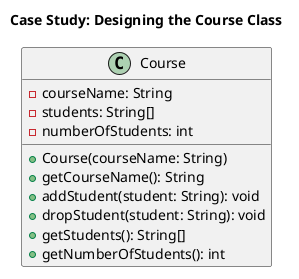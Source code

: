 @startuml
title Case Study: Designing the Course Class
class Course {
    -courseName: String
    -students: String[]
    -numberOfStudents: int

    +Course(courseName: String)
    +getCourseName(): String
    +addStudent(student: String): void
    +dropStudent(student: String): void
    +getStudents(): String[]
    +getNumberOfStudents(): int
}
@enduml
